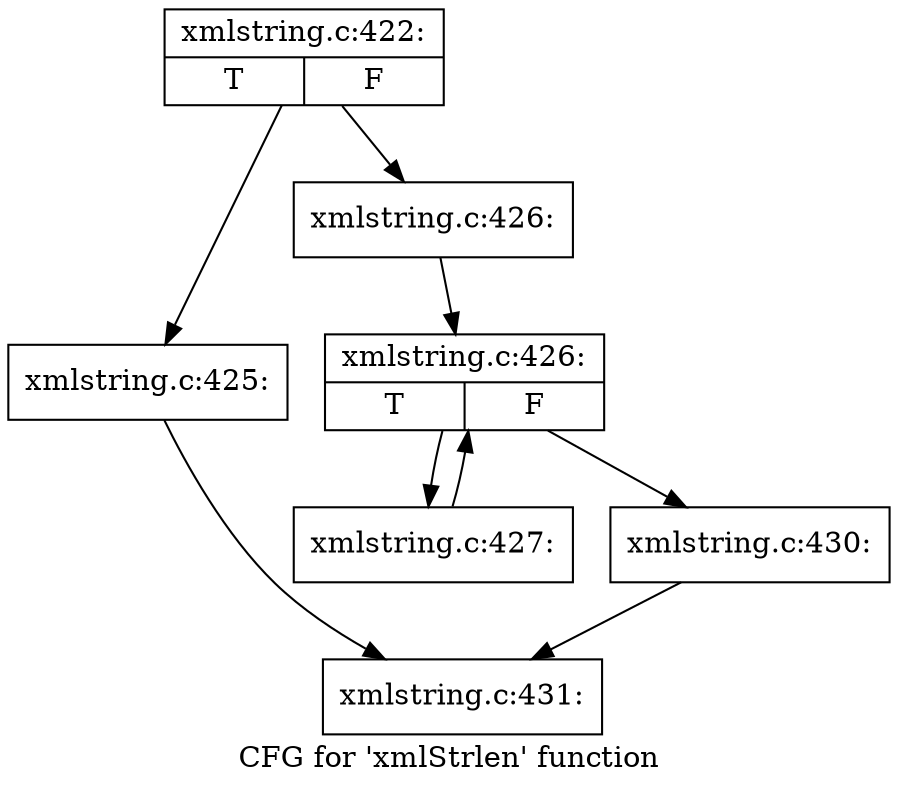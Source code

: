 digraph "CFG for 'xmlStrlen' function" {
	label="CFG for 'xmlStrlen' function";

	Node0x38bfa90 [shape=record,label="{xmlstring.c:422:|{<s0>T|<s1>F}}"];
	Node0x38bfa90 -> Node0x38bfde0;
	Node0x38bfa90 -> Node0x38bfe30;
	Node0x38bfde0 [shape=record,label="{xmlstring.c:425:}"];
	Node0x38bfde0 -> Node0x38bffd0;
	Node0x38bfe30 [shape=record,label="{xmlstring.c:426:}"];
	Node0x38bfe30 -> Node0x38e82e0;
	Node0x38e82e0 [shape=record,label="{xmlstring.c:426:|{<s0>T|<s1>F}}"];
	Node0x38e82e0 -> Node0x38e8750;
	Node0x38e82e0 -> Node0x38e84c0;
	Node0x38e8750 [shape=record,label="{xmlstring.c:427:}"];
	Node0x38e8750 -> Node0x38e82e0;
	Node0x38e84c0 [shape=record,label="{xmlstring.c:430:}"];
	Node0x38e84c0 -> Node0x38bffd0;
	Node0x38bffd0 [shape=record,label="{xmlstring.c:431:}"];
}
